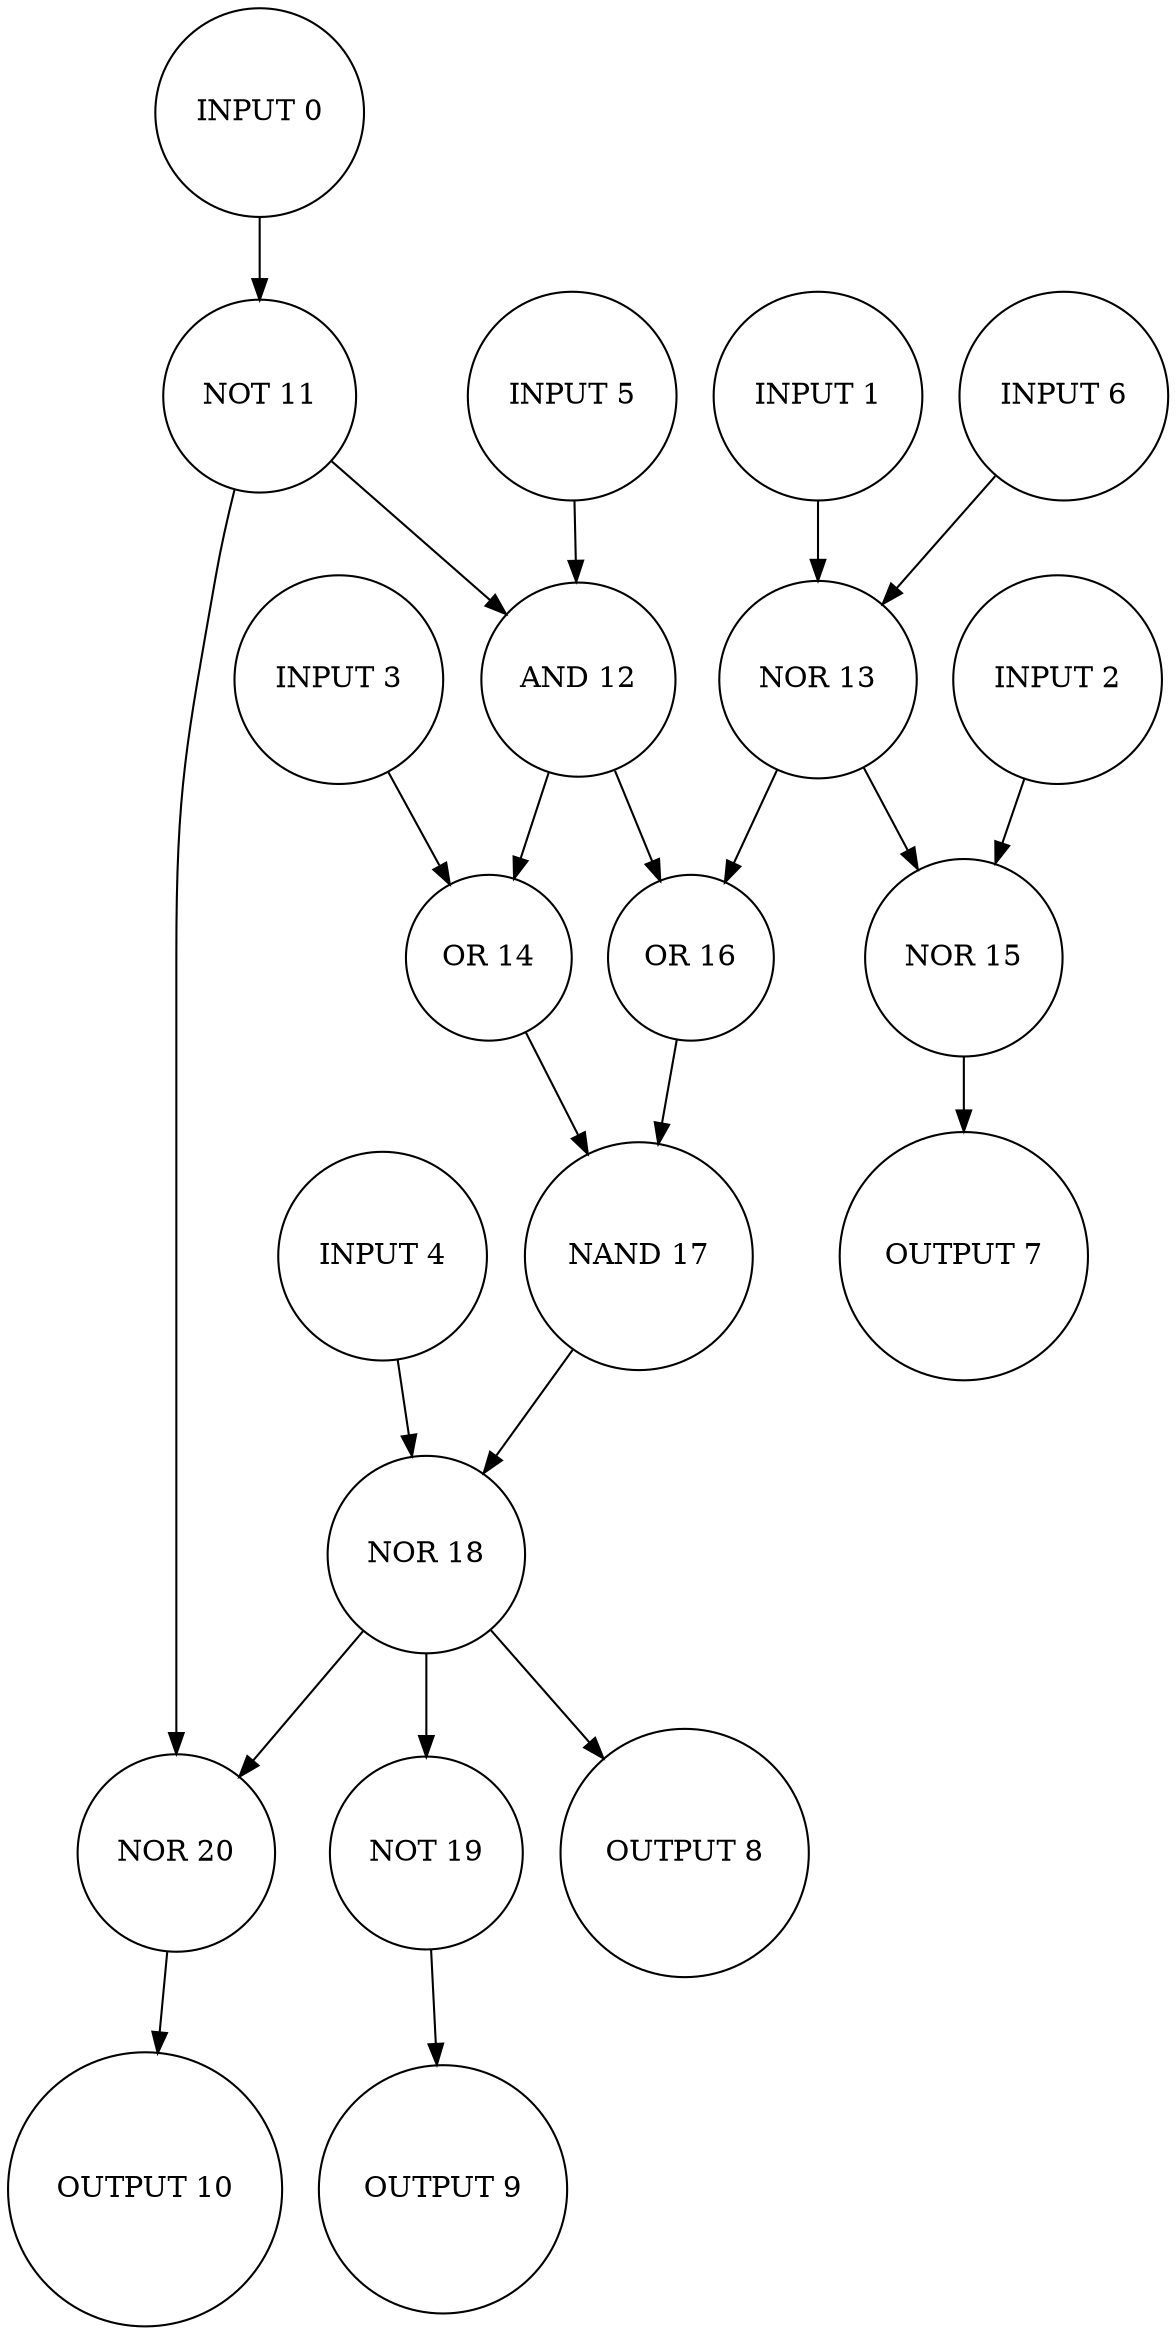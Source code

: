 digraph {
0 [label="INPUT 0",shape=circle];
1 [label="INPUT 1",shape=circle];
2 [label="INPUT 2",shape=circle];
3 [label="INPUT 3",shape=circle];
4 [label="INPUT 4",shape=circle];
5 [label="INPUT 5",shape=circle];
6 [label="INPUT 6",shape=circle];
7 [label="OUTPUT 7",shape=circle];
8 [label="OUTPUT 8",shape=circle];
9 [label="OUTPUT 9",shape=circle];
10 [label="OUTPUT 10",shape=circle];
11 [label="NOT 11",shape=circle];
12 [label="AND 12",shape=circle];
13 [label="NOR 13",shape=circle];
14 [label="OR 14",shape=circle];
15 [label="NOR 15",shape=circle];
16 [label="OR 16",shape=circle];
17 [label="NAND 17",shape=circle];
18 [label="NOR 18",shape=circle];
19 [label="NOT 19",shape=circle];
20 [label="NOR 20",shape=circle];
0 -> 11;
1 -> 13;
2 -> 15;
3 -> 14;
4 -> 18;
5 -> 12;
6 -> 13;
11 -> 12;
11 -> 20;
12 -> 14;
12 -> 16;
13 -> 15;
13 -> 16;
14 -> 17;
15 -> 7;
16 -> 17;
17 -> 18;
18 -> 8;
18 -> 19;
18 -> 20;
19 -> 9;
20 -> 10;
}
